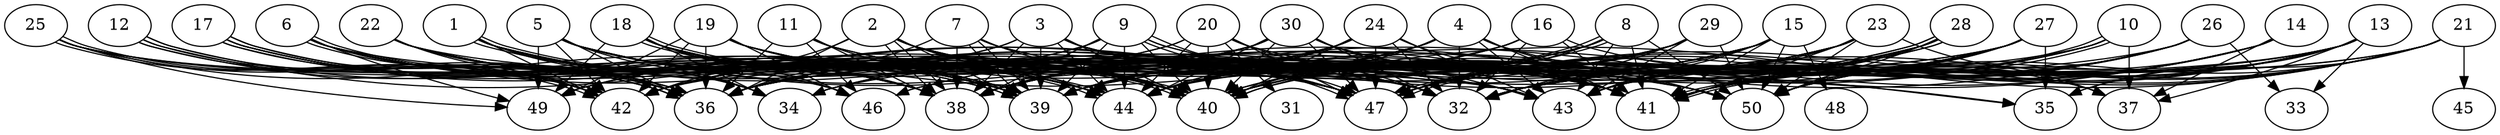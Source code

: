 // DAG automatically generated by daggen at Thu Oct  3 14:07:58 2019
// ./daggen --dot -n 50 --ccr 0.4 --fat 0.9 --regular 0.9 --density 0.9 --mindata 5242880 --maxdata 52428800 
digraph G {
  1 [size="50816000", alpha="0.09", expect_size="20326400"] 
  1 -> 32 [size ="20326400"]
  1 -> 34 [size ="20326400"]
  1 -> 36 [size ="20326400"]
  1 -> 38 [size ="20326400"]
  1 -> 39 [size ="20326400"]
  1 -> 42 [size ="20326400"]
  1 -> 44 [size ="20326400"]
  1 -> 44 [size ="20326400"]
  1 -> 47 [size ="20326400"]
  2 [size="14571520", alpha="0.08", expect_size="5828608"] 
  2 -> 32 [size ="5828608"]
  2 -> 36 [size ="5828608"]
  2 -> 38 [size ="5828608"]
  2 -> 38 [size ="5828608"]
  2 -> 39 [size ="5828608"]
  2 -> 40 [size ="5828608"]
  2 -> 42 [size ="5828608"]
  2 -> 43 [size ="5828608"]
  2 -> 44 [size ="5828608"]
  2 -> 47 [size ="5828608"]
  3 [size="124925440", alpha="0.09", expect_size="49970176"] 
  3 -> 38 [size ="49970176"]
  3 -> 39 [size ="49970176"]
  3 -> 40 [size ="49970176"]
  3 -> 41 [size ="49970176"]
  3 -> 42 [size ="49970176"]
  3 -> 43 [size ="49970176"]
  3 -> 44 [size ="49970176"]
  3 -> 47 [size ="49970176"]
  3 -> 49 [size ="49970176"]
  3 -> 50 [size ="49970176"]
  4 [size="113295360", alpha="0.11", expect_size="45318144"] 
  4 -> 32 [size ="45318144"]
  4 -> 34 [size ="45318144"]
  4 -> 35 [size ="45318144"]
  4 -> 36 [size ="45318144"]
  4 -> 38 [size ="45318144"]
  4 -> 39 [size ="45318144"]
  4 -> 40 [size ="45318144"]
  4 -> 41 [size ="45318144"]
  4 -> 42 [size ="45318144"]
  4 -> 43 [size ="45318144"]
  4 -> 50 [size ="45318144"]
  5 [size="97454080", alpha="0.12", expect_size="38981632"] 
  5 -> 34 [size ="38981632"]
  5 -> 36 [size ="38981632"]
  5 -> 38 [size ="38981632"]
  5 -> 39 [size ="38981632"]
  5 -> 40 [size ="38981632"]
  5 -> 41 [size ="38981632"]
  5 -> 42 [size ="38981632"]
  5 -> 43 [size ="38981632"]
  5 -> 44 [size ="38981632"]
  5 -> 47 [size ="38981632"]
  5 -> 49 [size ="38981632"]
  6 [size="54743040", alpha="0.04", expect_size="21897216"] 
  6 -> 36 [size ="21897216"]
  6 -> 36 [size ="21897216"]
  6 -> 38 [size ="21897216"]
  6 -> 39 [size ="21897216"]
  6 -> 40 [size ="21897216"]
  6 -> 41 [size ="21897216"]
  6 -> 42 [size ="21897216"]
  6 -> 44 [size ="21897216"]
  6 -> 47 [size ="21897216"]
  6 -> 49 [size ="21897216"]
  7 [size="58311680", alpha="0.08", expect_size="23324672"] 
  7 -> 36 [size ="23324672"]
  7 -> 38 [size ="23324672"]
  7 -> 39 [size ="23324672"]
  7 -> 39 [size ="23324672"]
  7 -> 40 [size ="23324672"]
  7 -> 41 [size ="23324672"]
  7 -> 43 [size ="23324672"]
  8 [size="28994560", alpha="0.15", expect_size="11597824"] 
  8 -> 34 [size ="11597824"]
  8 -> 36 [size ="11597824"]
  8 -> 39 [size ="11597824"]
  8 -> 40 [size ="11597824"]
  8 -> 40 [size ="11597824"]
  8 -> 41 [size ="11597824"]
  8 -> 43 [size ="11597824"]
  8 -> 44 [size ="11597824"]
  8 -> 47 [size ="11597824"]
  8 -> 50 [size ="11597824"]
  9 [size="96742400", alpha="0.18", expect_size="38696960"] 
  9 -> 36 [size ="38696960"]
  9 -> 38 [size ="38696960"]
  9 -> 39 [size ="38696960"]
  9 -> 40 [size ="38696960"]
  9 -> 41 [size ="38696960"]
  9 -> 42 [size ="38696960"]
  9 -> 44 [size ="38696960"]
  9 -> 47 [size ="38696960"]
  9 -> 47 [size ="38696960"]
  9 -> 50 [size ="38696960"]
  10 [size="57830400", alpha="0.01", expect_size="23132160"] 
  10 -> 36 [size ="23132160"]
  10 -> 37 [size ="23132160"]
  10 -> 39 [size ="23132160"]
  10 -> 41 [size ="23132160"]
  10 -> 41 [size ="23132160"]
  10 -> 43 [size ="23132160"]
  10 -> 44 [size ="23132160"]
  11 [size="120629760", alpha="0.00", expect_size="48251904"] 
  11 -> 32 [size ="48251904"]
  11 -> 36 [size ="48251904"]
  11 -> 38 [size ="48251904"]
  11 -> 39 [size ="48251904"]
  11 -> 43 [size ="48251904"]
  11 -> 46 [size ="48251904"]
  12 [size="53050880", alpha="0.03", expect_size="21220352"] 
  12 -> 36 [size ="21220352"]
  12 -> 36 [size ="21220352"]
  12 -> 39 [size ="21220352"]
  12 -> 39 [size ="21220352"]
  12 -> 42 [size ="21220352"]
  12 -> 47 [size ="21220352"]
  13 [size="99125760", alpha="0.13", expect_size="39650304"] 
  13 -> 32 [size ="39650304"]
  13 -> 33 [size ="39650304"]
  13 -> 34 [size ="39650304"]
  13 -> 35 [size ="39650304"]
  13 -> 36 [size ="39650304"]
  13 -> 37 [size ="39650304"]
  13 -> 39 [size ="39650304"]
  13 -> 41 [size ="39650304"]
  13 -> 43 [size ="39650304"]
  13 -> 47 [size ="39650304"]
  13 -> 50 [size ="39650304"]
  14 [size="36398080", alpha="0.11", expect_size="14559232"] 
  14 -> 32 [size ="14559232"]
  14 -> 37 [size ="14559232"]
  14 -> 39 [size ="14559232"]
  14 -> 41 [size ="14559232"]
  14 -> 44 [size ="14559232"]
  14 -> 47 [size ="14559232"]
  14 -> 50 [size ="14559232"]
  15 [size="101583360", alpha="0.15", expect_size="40633344"] 
  15 -> 32 [size ="40633344"]
  15 -> 36 [size ="40633344"]
  15 -> 38 [size ="40633344"]
  15 -> 39 [size ="40633344"]
  15 -> 41 [size ="40633344"]
  15 -> 43 [size ="40633344"]
  15 -> 44 [size ="40633344"]
  15 -> 46 [size ="40633344"]
  15 -> 47 [size ="40633344"]
  15 -> 48 [size ="40633344"]
  15 -> 50 [size ="40633344"]
  16 [size="52920320", alpha="0.04", expect_size="21168128"] 
  16 -> 32 [size ="21168128"]
  16 -> 36 [size ="21168128"]
  16 -> 37 [size ="21168128"]
  16 -> 38 [size ="21168128"]
  16 -> 39 [size ="21168128"]
  16 -> 41 [size ="21168128"]
  16 -> 44 [size ="21168128"]
  17 [size="76239360", alpha="0.12", expect_size="30495744"] 
  17 -> 36 [size ="30495744"]
  17 -> 36 [size ="30495744"]
  17 -> 38 [size ="30495744"]
  17 -> 39 [size ="30495744"]
  17 -> 39 [size ="30495744"]
  17 -> 40 [size ="30495744"]
  17 -> 44 [size ="30495744"]
  17 -> 46 [size ="30495744"]
  18 [size="125731840", alpha="0.10", expect_size="50292736"] 
  18 -> 32 [size ="50292736"]
  18 -> 34 [size ="50292736"]
  18 -> 38 [size ="50292736"]
  18 -> 39 [size ="50292736"]
  18 -> 40 [size ="50292736"]
  18 -> 40 [size ="50292736"]
  18 -> 44 [size ="50292736"]
  18 -> 46 [size ="50292736"]
  18 -> 47 [size ="50292736"]
  18 -> 49 [size ="50292736"]
  19 [size="93340160", alpha="0.01", expect_size="37336064"] 
  19 -> 32 [size ="37336064"]
  19 -> 36 [size ="37336064"]
  19 -> 40 [size ="37336064"]
  19 -> 42 [size ="37336064"]
  19 -> 44 [size ="37336064"]
  19 -> 46 [size ="37336064"]
  19 -> 47 [size ="37336064"]
  19 -> 49 [size ="37336064"]
  19 -> 50 [size ="37336064"]
  20 [size="78717440", alpha="0.07", expect_size="31486976"] 
  20 -> 31 [size ="31486976"]
  20 -> 32 [size ="31486976"]
  20 -> 35 [size ="31486976"]
  20 -> 40 [size ="31486976"]
  20 -> 42 [size ="31486976"]
  20 -> 44 [size ="31486976"]
  20 -> 47 [size ="31486976"]
  20 -> 49 [size ="31486976"]
  21 [size="85931520", alpha="0.18", expect_size="34372608"] 
  21 -> 32 [size ="34372608"]
  21 -> 35 [size ="34372608"]
  21 -> 39 [size ="34372608"]
  21 -> 40 [size ="34372608"]
  21 -> 41 [size ="34372608"]
  21 -> 43 [size ="34372608"]
  21 -> 44 [size ="34372608"]
  21 -> 45 [size ="34372608"]
  21 -> 47 [size ="34372608"]
  21 -> 50 [size ="34372608"]
  22 [size="87687680", alpha="0.11", expect_size="35075072"] 
  22 -> 34 [size ="35075072"]
  22 -> 36 [size ="35075072"]
  22 -> 39 [size ="35075072"]
  22 -> 40 [size ="35075072"]
  22 -> 42 [size ="35075072"]
  22 -> 43 [size ="35075072"]
  22 -> 44 [size ="35075072"]
  23 [size="106063360", alpha="0.02", expect_size="42425344"] 
  23 -> 37 [size ="42425344"]
  23 -> 39 [size ="42425344"]
  23 -> 40 [size ="42425344"]
  23 -> 41 [size ="42425344"]
  23 -> 42 [size ="42425344"]
  23 -> 43 [size ="42425344"]
  23 -> 44 [size ="42425344"]
  23 -> 46 [size ="42425344"]
  23 -> 50 [size ="42425344"]
  24 [size="65134080", alpha="0.10", expect_size="26053632"] 
  24 -> 32 [size ="26053632"]
  24 -> 36 [size ="26053632"]
  24 -> 39 [size ="26053632"]
  24 -> 40 [size ="26053632"]
  24 -> 41 [size ="26053632"]
  24 -> 42 [size ="26053632"]
  24 -> 43 [size ="26053632"]
  24 -> 44 [size ="26053632"]
  24 -> 47 [size ="26053632"]
  25 [size="14269440", alpha="0.12", expect_size="5707776"] 
  25 -> 32 [size ="5707776"]
  25 -> 36 [size ="5707776"]
  25 -> 38 [size ="5707776"]
  25 -> 41 [size ="5707776"]
  25 -> 42 [size ="5707776"]
  25 -> 42 [size ="5707776"]
  25 -> 47 [size ="5707776"]
  25 -> 49 [size ="5707776"]
  26 [size="103889920", alpha="0.01", expect_size="41555968"] 
  26 -> 32 [size ="41555968"]
  26 -> 33 [size ="41555968"]
  26 -> 36 [size ="41555968"]
  26 -> 38 [size ="41555968"]
  26 -> 41 [size ="41555968"]
  26 -> 43 [size ="41555968"]
  26 -> 47 [size ="41555968"]
  26 -> 50 [size ="41555968"]
  27 [size="129341440", alpha="0.19", expect_size="51736576"] 
  27 -> 32 [size ="51736576"]
  27 -> 35 [size ="51736576"]
  27 -> 36 [size ="51736576"]
  27 -> 38 [size ="51736576"]
  27 -> 40 [size ="51736576"]
  27 -> 41 [size ="51736576"]
  27 -> 42 [size ="51736576"]
  27 -> 43 [size ="51736576"]
  27 -> 47 [size ="51736576"]
  27 -> 50 [size ="51736576"]
  28 [size="83950080", alpha="0.18", expect_size="33580032"] 
  28 -> 32 [size ="33580032"]
  28 -> 38 [size ="33580032"]
  28 -> 39 [size ="33580032"]
  28 -> 40 [size ="33580032"]
  28 -> 40 [size ="33580032"]
  28 -> 41 [size ="33580032"]
  28 -> 43 [size ="33580032"]
  28 -> 47 [size ="33580032"]
  28 -> 47 [size ="33580032"]
  28 -> 50 [size ="33580032"]
  29 [size="25761280", alpha="0.12", expect_size="10304512"] 
  29 -> 32 [size ="10304512"]
  29 -> 36 [size ="10304512"]
  29 -> 38 [size ="10304512"]
  29 -> 40 [size ="10304512"]
  29 -> 43 [size ="10304512"]
  29 -> 44 [size ="10304512"]
  29 -> 47 [size ="10304512"]
  29 -> 50 [size ="10304512"]
  30 [size="32657920", alpha="0.14", expect_size="13063168"] 
  30 -> 32 [size ="13063168"]
  30 -> 36 [size ="13063168"]
  30 -> 38 [size ="13063168"]
  30 -> 40 [size ="13063168"]
  30 -> 41 [size ="13063168"]
  30 -> 42 [size ="13063168"]
  30 -> 43 [size ="13063168"]
  30 -> 44 [size ="13063168"]
  30 -> 47 [size ="13063168"]
  30 -> 49 [size ="13063168"]
  30 -> 50 [size ="13063168"]
  31 [size="71751680", alpha="0.13", expect_size="28700672"] 
  32 [size="62786560", alpha="0.00", expect_size="25114624"] 
  33 [size="125191680", alpha="0.01", expect_size="50076672"] 
  34 [size="16893440", alpha="0.06", expect_size="6757376"] 
  35 [size="74007040", alpha="0.06", expect_size="29602816"] 
  36 [size="26990080", alpha="0.13", expect_size="10796032"] 
  37 [size="35440640", alpha="0.11", expect_size="14176256"] 
  38 [size="26600960", alpha="0.07", expect_size="10640384"] 
  39 [size="16355840", alpha="0.17", expect_size="6542336"] 
  40 [size="88345600", alpha="0.19", expect_size="35338240"] 
  41 [size="51363840", alpha="0.12", expect_size="20545536"] 
  42 [size="130897920", alpha="0.19", expect_size="52359168"] 
  43 [size="130961920", alpha="0.01", expect_size="52384768"] 
  44 [size="19614720", alpha="0.12", expect_size="7845888"] 
  45 [size="56074240", alpha="0.03", expect_size="22429696"] 
  46 [size="92894720", alpha="0.09", expect_size="37157888"] 
  47 [size="51924480", alpha="0.16", expect_size="20769792"] 
  48 [size="114257920", alpha="0.14", expect_size="45703168"] 
  49 [size="38630400", alpha="0.14", expect_size="15452160"] 
  50 [size="23237120", alpha="0.18", expect_size="9294848"] 
}
